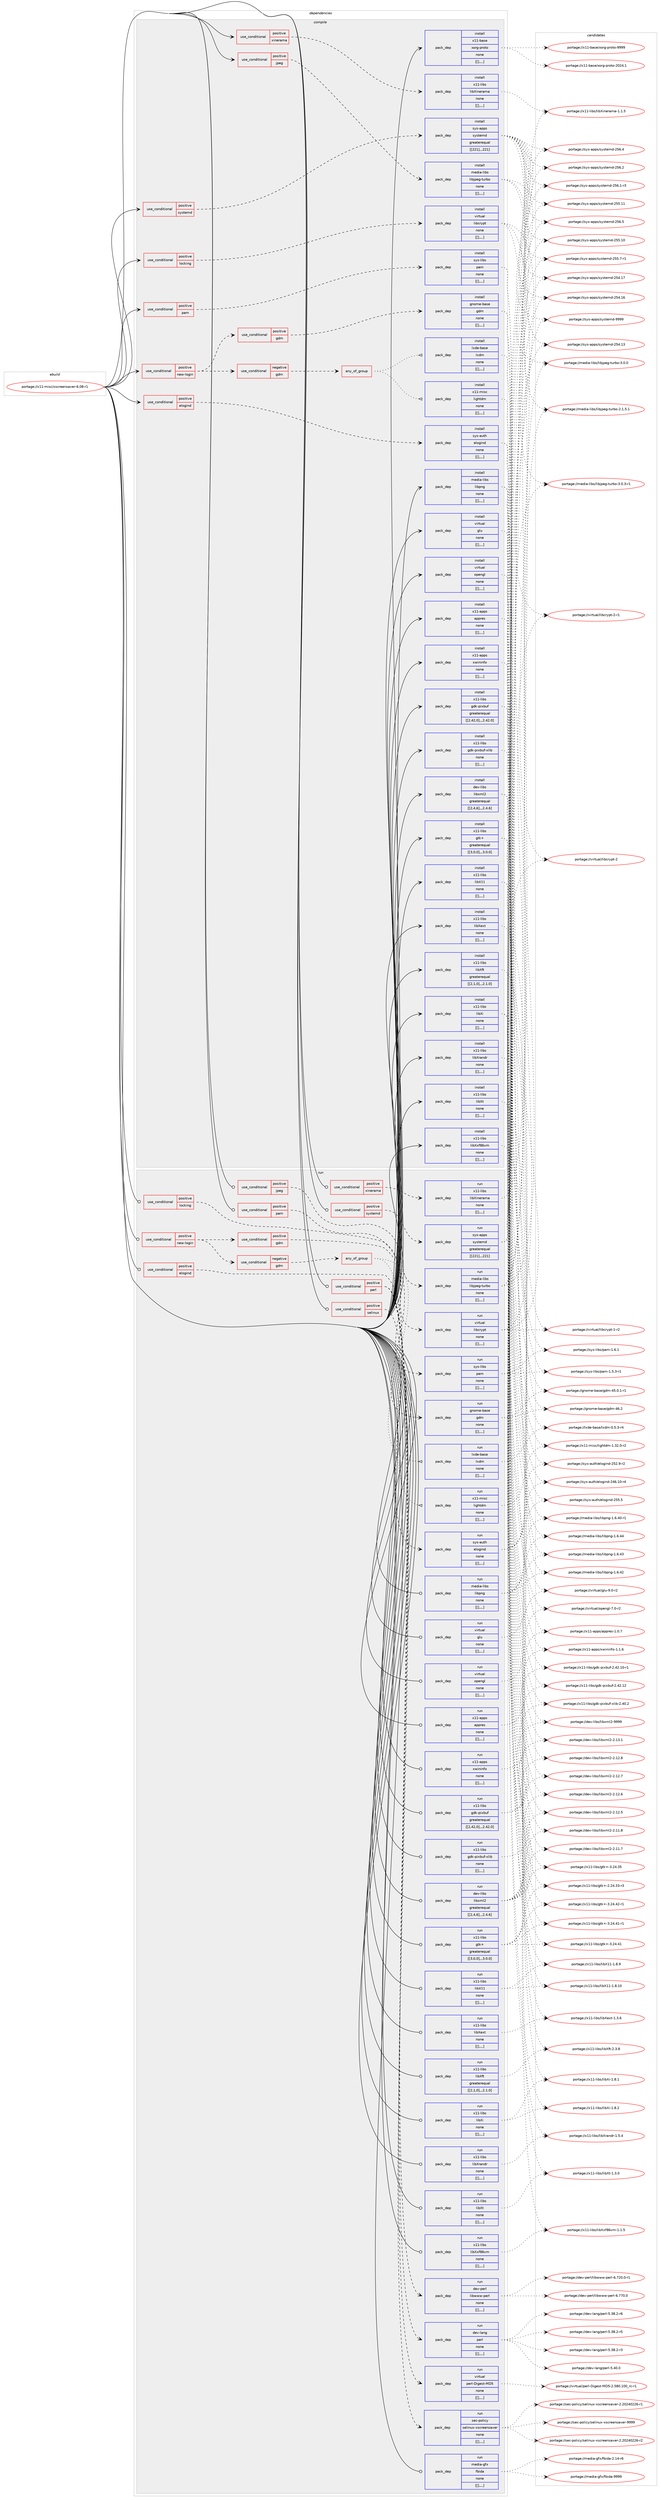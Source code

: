 digraph prolog {

# *************
# Graph options
# *************

newrank=true;
concentrate=true;
compound=true;
graph [rankdir=LR,fontname=Helvetica,fontsize=10,ranksep=1.5];#, ranksep=2.5, nodesep=0.2];
edge  [arrowhead=vee];
node  [fontname=Helvetica,fontsize=10];

# **********
# The ebuild
# **********

subgraph cluster_leftcol {
color=gray;
label=<<i>ebuild</i>>;
id [label="portage://x11-misc/xscreensaver-6.08-r1", color=red, width=4, href="../x11-misc/xscreensaver-6.08-r1.svg"];
}

# ****************
# The dependencies
# ****************

subgraph cluster_midcol {
color=gray;
label=<<i>dependencies</i>>;
subgraph cluster_compile {
fillcolor="#eeeeee";
style=filled;
label=<<i>compile</i>>;
subgraph cond12238 {
dependency35077 [label=<<TABLE BORDER="0" CELLBORDER="1" CELLSPACING="0" CELLPADDING="4"><TR><TD ROWSPAN="3" CELLPADDING="10">use_conditional</TD></TR><TR><TD>positive</TD></TR><TR><TD>elogind</TD></TR></TABLE>>, shape=none, color=red];
subgraph pack22607 {
dependency35078 [label=<<TABLE BORDER="0" CELLBORDER="1" CELLSPACING="0" CELLPADDING="4" WIDTH="220"><TR><TD ROWSPAN="6" CELLPADDING="30">pack_dep</TD></TR><TR><TD WIDTH="110">install</TD></TR><TR><TD>sys-auth</TD></TR><TR><TD>elogind</TD></TR><TR><TD>none</TD></TR><TR><TD>[[],,,,]</TD></TR></TABLE>>, shape=none, color=blue];
}
dependency35077:e -> dependency35078:w [weight=20,style="dashed",arrowhead="vee"];
}
id:e -> dependency35077:w [weight=20,style="solid",arrowhead="vee"];
subgraph cond12239 {
dependency35079 [label=<<TABLE BORDER="0" CELLBORDER="1" CELLSPACING="0" CELLPADDING="4"><TR><TD ROWSPAN="3" CELLPADDING="10">use_conditional</TD></TR><TR><TD>positive</TD></TR><TR><TD>jpeg</TD></TR></TABLE>>, shape=none, color=red];
subgraph pack22608 {
dependency35080 [label=<<TABLE BORDER="0" CELLBORDER="1" CELLSPACING="0" CELLPADDING="4" WIDTH="220"><TR><TD ROWSPAN="6" CELLPADDING="30">pack_dep</TD></TR><TR><TD WIDTH="110">install</TD></TR><TR><TD>media-libs</TD></TR><TR><TD>libjpeg-turbo</TD></TR><TR><TD>none</TD></TR><TR><TD>[[],,,,]</TD></TR></TABLE>>, shape=none, color=blue];
}
dependency35079:e -> dependency35080:w [weight=20,style="dashed",arrowhead="vee"];
}
id:e -> dependency35079:w [weight=20,style="solid",arrowhead="vee"];
subgraph cond12240 {
dependency35081 [label=<<TABLE BORDER="0" CELLBORDER="1" CELLSPACING="0" CELLPADDING="4"><TR><TD ROWSPAN="3" CELLPADDING="10">use_conditional</TD></TR><TR><TD>positive</TD></TR><TR><TD>locking</TD></TR></TABLE>>, shape=none, color=red];
subgraph pack22609 {
dependency35082 [label=<<TABLE BORDER="0" CELLBORDER="1" CELLSPACING="0" CELLPADDING="4" WIDTH="220"><TR><TD ROWSPAN="6" CELLPADDING="30">pack_dep</TD></TR><TR><TD WIDTH="110">install</TD></TR><TR><TD>virtual</TD></TR><TR><TD>libcrypt</TD></TR><TR><TD>none</TD></TR><TR><TD>[[],,,,]</TD></TR></TABLE>>, shape=none, color=blue];
}
dependency35081:e -> dependency35082:w [weight=20,style="dashed",arrowhead="vee"];
}
id:e -> dependency35081:w [weight=20,style="solid",arrowhead="vee"];
subgraph cond12241 {
dependency35083 [label=<<TABLE BORDER="0" CELLBORDER="1" CELLSPACING="0" CELLPADDING="4"><TR><TD ROWSPAN="3" CELLPADDING="10">use_conditional</TD></TR><TR><TD>positive</TD></TR><TR><TD>new-login</TD></TR></TABLE>>, shape=none, color=red];
subgraph cond12242 {
dependency35084 [label=<<TABLE BORDER="0" CELLBORDER="1" CELLSPACING="0" CELLPADDING="4"><TR><TD ROWSPAN="3" CELLPADDING="10">use_conditional</TD></TR><TR><TD>positive</TD></TR><TR><TD>gdm</TD></TR></TABLE>>, shape=none, color=red];
subgraph pack22610 {
dependency35085 [label=<<TABLE BORDER="0" CELLBORDER="1" CELLSPACING="0" CELLPADDING="4" WIDTH="220"><TR><TD ROWSPAN="6" CELLPADDING="30">pack_dep</TD></TR><TR><TD WIDTH="110">install</TD></TR><TR><TD>gnome-base</TD></TR><TR><TD>gdm</TD></TR><TR><TD>none</TD></TR><TR><TD>[[],,,,]</TD></TR></TABLE>>, shape=none, color=blue];
}
dependency35084:e -> dependency35085:w [weight=20,style="dashed",arrowhead="vee"];
}
dependency35083:e -> dependency35084:w [weight=20,style="dashed",arrowhead="vee"];
subgraph cond12243 {
dependency35086 [label=<<TABLE BORDER="0" CELLBORDER="1" CELLSPACING="0" CELLPADDING="4"><TR><TD ROWSPAN="3" CELLPADDING="10">use_conditional</TD></TR><TR><TD>negative</TD></TR><TR><TD>gdm</TD></TR></TABLE>>, shape=none, color=red];
subgraph any222 {
dependency35087 [label=<<TABLE BORDER="0" CELLBORDER="1" CELLSPACING="0" CELLPADDING="4"><TR><TD CELLPADDING="10">any_of_group</TD></TR></TABLE>>, shape=none, color=red];subgraph pack22611 {
dependency35088 [label=<<TABLE BORDER="0" CELLBORDER="1" CELLSPACING="0" CELLPADDING="4" WIDTH="220"><TR><TD ROWSPAN="6" CELLPADDING="30">pack_dep</TD></TR><TR><TD WIDTH="110">install</TD></TR><TR><TD>x11-misc</TD></TR><TR><TD>lightdm</TD></TR><TR><TD>none</TD></TR><TR><TD>[[],,,,]</TD></TR></TABLE>>, shape=none, color=blue];
}
dependency35087:e -> dependency35088:w [weight=20,style="dotted",arrowhead="oinv"];
subgraph pack22612 {
dependency35089 [label=<<TABLE BORDER="0" CELLBORDER="1" CELLSPACING="0" CELLPADDING="4" WIDTH="220"><TR><TD ROWSPAN="6" CELLPADDING="30">pack_dep</TD></TR><TR><TD WIDTH="110">install</TD></TR><TR><TD>lxde-base</TD></TR><TR><TD>lxdm</TD></TR><TR><TD>none</TD></TR><TR><TD>[[],,,,]</TD></TR></TABLE>>, shape=none, color=blue];
}
dependency35087:e -> dependency35089:w [weight=20,style="dotted",arrowhead="oinv"];
}
dependency35086:e -> dependency35087:w [weight=20,style="dashed",arrowhead="vee"];
}
dependency35083:e -> dependency35086:w [weight=20,style="dashed",arrowhead="vee"];
}
id:e -> dependency35083:w [weight=20,style="solid",arrowhead="vee"];
subgraph cond12244 {
dependency35090 [label=<<TABLE BORDER="0" CELLBORDER="1" CELLSPACING="0" CELLPADDING="4"><TR><TD ROWSPAN="3" CELLPADDING="10">use_conditional</TD></TR><TR><TD>positive</TD></TR><TR><TD>pam</TD></TR></TABLE>>, shape=none, color=red];
subgraph pack22613 {
dependency35091 [label=<<TABLE BORDER="0" CELLBORDER="1" CELLSPACING="0" CELLPADDING="4" WIDTH="220"><TR><TD ROWSPAN="6" CELLPADDING="30">pack_dep</TD></TR><TR><TD WIDTH="110">install</TD></TR><TR><TD>sys-libs</TD></TR><TR><TD>pam</TD></TR><TR><TD>none</TD></TR><TR><TD>[[],,,,]</TD></TR></TABLE>>, shape=none, color=blue];
}
dependency35090:e -> dependency35091:w [weight=20,style="dashed",arrowhead="vee"];
}
id:e -> dependency35090:w [weight=20,style="solid",arrowhead="vee"];
subgraph cond12245 {
dependency35092 [label=<<TABLE BORDER="0" CELLBORDER="1" CELLSPACING="0" CELLPADDING="4"><TR><TD ROWSPAN="3" CELLPADDING="10">use_conditional</TD></TR><TR><TD>positive</TD></TR><TR><TD>systemd</TD></TR></TABLE>>, shape=none, color=red];
subgraph pack22614 {
dependency35093 [label=<<TABLE BORDER="0" CELLBORDER="1" CELLSPACING="0" CELLPADDING="4" WIDTH="220"><TR><TD ROWSPAN="6" CELLPADDING="30">pack_dep</TD></TR><TR><TD WIDTH="110">install</TD></TR><TR><TD>sys-apps</TD></TR><TR><TD>systemd</TD></TR><TR><TD>greaterequal</TD></TR><TR><TD>[[221],,,221]</TD></TR></TABLE>>, shape=none, color=blue];
}
dependency35092:e -> dependency35093:w [weight=20,style="dashed",arrowhead="vee"];
}
id:e -> dependency35092:w [weight=20,style="solid",arrowhead="vee"];
subgraph cond12246 {
dependency35094 [label=<<TABLE BORDER="0" CELLBORDER="1" CELLSPACING="0" CELLPADDING="4"><TR><TD ROWSPAN="3" CELLPADDING="10">use_conditional</TD></TR><TR><TD>positive</TD></TR><TR><TD>xinerama</TD></TR></TABLE>>, shape=none, color=red];
subgraph pack22615 {
dependency35095 [label=<<TABLE BORDER="0" CELLBORDER="1" CELLSPACING="0" CELLPADDING="4" WIDTH="220"><TR><TD ROWSPAN="6" CELLPADDING="30">pack_dep</TD></TR><TR><TD WIDTH="110">install</TD></TR><TR><TD>x11-libs</TD></TR><TR><TD>libXinerama</TD></TR><TR><TD>none</TD></TR><TR><TD>[[],,,,]</TD></TR></TABLE>>, shape=none, color=blue];
}
dependency35094:e -> dependency35095:w [weight=20,style="dashed",arrowhead="vee"];
}
id:e -> dependency35094:w [weight=20,style="solid",arrowhead="vee"];
subgraph pack22616 {
dependency35096 [label=<<TABLE BORDER="0" CELLBORDER="1" CELLSPACING="0" CELLPADDING="4" WIDTH="220"><TR><TD ROWSPAN="6" CELLPADDING="30">pack_dep</TD></TR><TR><TD WIDTH="110">install</TD></TR><TR><TD>dev-libs</TD></TR><TR><TD>libxml2</TD></TR><TR><TD>greaterequal</TD></TR><TR><TD>[[2,4,6],,,2.4.6]</TD></TR></TABLE>>, shape=none, color=blue];
}
id:e -> dependency35096:w [weight=20,style="solid",arrowhead="vee"];
subgraph pack22617 {
dependency35097 [label=<<TABLE BORDER="0" CELLBORDER="1" CELLSPACING="0" CELLPADDING="4" WIDTH="220"><TR><TD ROWSPAN="6" CELLPADDING="30">pack_dep</TD></TR><TR><TD WIDTH="110">install</TD></TR><TR><TD>media-libs</TD></TR><TR><TD>libpng</TD></TR><TR><TD>none</TD></TR><TR><TD>[[],,,,]</TD></TR></TABLE>>, shape=none, color=blue];
}
id:e -> dependency35097:w [weight=20,style="solid",arrowhead="vee"];
subgraph pack22618 {
dependency35098 [label=<<TABLE BORDER="0" CELLBORDER="1" CELLSPACING="0" CELLPADDING="4" WIDTH="220"><TR><TD ROWSPAN="6" CELLPADDING="30">pack_dep</TD></TR><TR><TD WIDTH="110">install</TD></TR><TR><TD>virtual</TD></TR><TR><TD>glu</TD></TR><TR><TD>none</TD></TR><TR><TD>[[],,,,]</TD></TR></TABLE>>, shape=none, color=blue];
}
id:e -> dependency35098:w [weight=20,style="solid",arrowhead="vee"];
subgraph pack22619 {
dependency35099 [label=<<TABLE BORDER="0" CELLBORDER="1" CELLSPACING="0" CELLPADDING="4" WIDTH="220"><TR><TD ROWSPAN="6" CELLPADDING="30">pack_dep</TD></TR><TR><TD WIDTH="110">install</TD></TR><TR><TD>virtual</TD></TR><TR><TD>opengl</TD></TR><TR><TD>none</TD></TR><TR><TD>[[],,,,]</TD></TR></TABLE>>, shape=none, color=blue];
}
id:e -> dependency35099:w [weight=20,style="solid",arrowhead="vee"];
subgraph pack22620 {
dependency35100 [label=<<TABLE BORDER="0" CELLBORDER="1" CELLSPACING="0" CELLPADDING="4" WIDTH="220"><TR><TD ROWSPAN="6" CELLPADDING="30">pack_dep</TD></TR><TR><TD WIDTH="110">install</TD></TR><TR><TD>x11-apps</TD></TR><TR><TD>appres</TD></TR><TR><TD>none</TD></TR><TR><TD>[[],,,,]</TD></TR></TABLE>>, shape=none, color=blue];
}
id:e -> dependency35100:w [weight=20,style="solid",arrowhead="vee"];
subgraph pack22621 {
dependency35101 [label=<<TABLE BORDER="0" CELLBORDER="1" CELLSPACING="0" CELLPADDING="4" WIDTH="220"><TR><TD ROWSPAN="6" CELLPADDING="30">pack_dep</TD></TR><TR><TD WIDTH="110">install</TD></TR><TR><TD>x11-apps</TD></TR><TR><TD>xwininfo</TD></TR><TR><TD>none</TD></TR><TR><TD>[[],,,,]</TD></TR></TABLE>>, shape=none, color=blue];
}
id:e -> dependency35101:w [weight=20,style="solid",arrowhead="vee"];
subgraph pack22622 {
dependency35102 [label=<<TABLE BORDER="0" CELLBORDER="1" CELLSPACING="0" CELLPADDING="4" WIDTH="220"><TR><TD ROWSPAN="6" CELLPADDING="30">pack_dep</TD></TR><TR><TD WIDTH="110">install</TD></TR><TR><TD>x11-base</TD></TR><TR><TD>xorg-proto</TD></TR><TR><TD>none</TD></TR><TR><TD>[[],,,,]</TD></TR></TABLE>>, shape=none, color=blue];
}
id:e -> dependency35102:w [weight=20,style="solid",arrowhead="vee"];
subgraph pack22623 {
dependency35103 [label=<<TABLE BORDER="0" CELLBORDER="1" CELLSPACING="0" CELLPADDING="4" WIDTH="220"><TR><TD ROWSPAN="6" CELLPADDING="30">pack_dep</TD></TR><TR><TD WIDTH="110">install</TD></TR><TR><TD>x11-libs</TD></TR><TR><TD>gdk-pixbuf</TD></TR><TR><TD>greaterequal</TD></TR><TR><TD>[[2,42,0],,,2.42.0]</TD></TR></TABLE>>, shape=none, color=blue];
}
id:e -> dependency35103:w [weight=20,style="solid",arrowhead="vee"];
subgraph pack22624 {
dependency35104 [label=<<TABLE BORDER="0" CELLBORDER="1" CELLSPACING="0" CELLPADDING="4" WIDTH="220"><TR><TD ROWSPAN="6" CELLPADDING="30">pack_dep</TD></TR><TR><TD WIDTH="110">install</TD></TR><TR><TD>x11-libs</TD></TR><TR><TD>gdk-pixbuf-xlib</TD></TR><TR><TD>none</TD></TR><TR><TD>[[],,,,]</TD></TR></TABLE>>, shape=none, color=blue];
}
id:e -> dependency35104:w [weight=20,style="solid",arrowhead="vee"];
subgraph pack22625 {
dependency35105 [label=<<TABLE BORDER="0" CELLBORDER="1" CELLSPACING="0" CELLPADDING="4" WIDTH="220"><TR><TD ROWSPAN="6" CELLPADDING="30">pack_dep</TD></TR><TR><TD WIDTH="110">install</TD></TR><TR><TD>x11-libs</TD></TR><TR><TD>gtk+</TD></TR><TR><TD>greaterequal</TD></TR><TR><TD>[[3,0,0],,,3.0.0]</TD></TR></TABLE>>, shape=none, color=blue];
}
id:e -> dependency35105:w [weight=20,style="solid",arrowhead="vee"];
subgraph pack22626 {
dependency35106 [label=<<TABLE BORDER="0" CELLBORDER="1" CELLSPACING="0" CELLPADDING="4" WIDTH="220"><TR><TD ROWSPAN="6" CELLPADDING="30">pack_dep</TD></TR><TR><TD WIDTH="110">install</TD></TR><TR><TD>x11-libs</TD></TR><TR><TD>libX11</TD></TR><TR><TD>none</TD></TR><TR><TD>[[],,,,]</TD></TR></TABLE>>, shape=none, color=blue];
}
id:e -> dependency35106:w [weight=20,style="solid",arrowhead="vee"];
subgraph pack22627 {
dependency35107 [label=<<TABLE BORDER="0" CELLBORDER="1" CELLSPACING="0" CELLPADDING="4" WIDTH="220"><TR><TD ROWSPAN="6" CELLPADDING="30">pack_dep</TD></TR><TR><TD WIDTH="110">install</TD></TR><TR><TD>x11-libs</TD></TR><TR><TD>libXext</TD></TR><TR><TD>none</TD></TR><TR><TD>[[],,,,]</TD></TR></TABLE>>, shape=none, color=blue];
}
id:e -> dependency35107:w [weight=20,style="solid",arrowhead="vee"];
subgraph pack22628 {
dependency35108 [label=<<TABLE BORDER="0" CELLBORDER="1" CELLSPACING="0" CELLPADDING="4" WIDTH="220"><TR><TD ROWSPAN="6" CELLPADDING="30">pack_dep</TD></TR><TR><TD WIDTH="110">install</TD></TR><TR><TD>x11-libs</TD></TR><TR><TD>libXft</TD></TR><TR><TD>greaterequal</TD></TR><TR><TD>[[2,1,0],,,2.1.0]</TD></TR></TABLE>>, shape=none, color=blue];
}
id:e -> dependency35108:w [weight=20,style="solid",arrowhead="vee"];
subgraph pack22629 {
dependency35109 [label=<<TABLE BORDER="0" CELLBORDER="1" CELLSPACING="0" CELLPADDING="4" WIDTH="220"><TR><TD ROWSPAN="6" CELLPADDING="30">pack_dep</TD></TR><TR><TD WIDTH="110">install</TD></TR><TR><TD>x11-libs</TD></TR><TR><TD>libXi</TD></TR><TR><TD>none</TD></TR><TR><TD>[[],,,,]</TD></TR></TABLE>>, shape=none, color=blue];
}
id:e -> dependency35109:w [weight=20,style="solid",arrowhead="vee"];
subgraph pack22630 {
dependency35110 [label=<<TABLE BORDER="0" CELLBORDER="1" CELLSPACING="0" CELLPADDING="4" WIDTH="220"><TR><TD ROWSPAN="6" CELLPADDING="30">pack_dep</TD></TR><TR><TD WIDTH="110">install</TD></TR><TR><TD>x11-libs</TD></TR><TR><TD>libXrandr</TD></TR><TR><TD>none</TD></TR><TR><TD>[[],,,,]</TD></TR></TABLE>>, shape=none, color=blue];
}
id:e -> dependency35110:w [weight=20,style="solid",arrowhead="vee"];
subgraph pack22631 {
dependency35111 [label=<<TABLE BORDER="0" CELLBORDER="1" CELLSPACING="0" CELLPADDING="4" WIDTH="220"><TR><TD ROWSPAN="6" CELLPADDING="30">pack_dep</TD></TR><TR><TD WIDTH="110">install</TD></TR><TR><TD>x11-libs</TD></TR><TR><TD>libXt</TD></TR><TR><TD>none</TD></TR><TR><TD>[[],,,,]</TD></TR></TABLE>>, shape=none, color=blue];
}
id:e -> dependency35111:w [weight=20,style="solid",arrowhead="vee"];
subgraph pack22632 {
dependency35112 [label=<<TABLE BORDER="0" CELLBORDER="1" CELLSPACING="0" CELLPADDING="4" WIDTH="220"><TR><TD ROWSPAN="6" CELLPADDING="30">pack_dep</TD></TR><TR><TD WIDTH="110">install</TD></TR><TR><TD>x11-libs</TD></TR><TR><TD>libXxf86vm</TD></TR><TR><TD>none</TD></TR><TR><TD>[[],,,,]</TD></TR></TABLE>>, shape=none, color=blue];
}
id:e -> dependency35112:w [weight=20,style="solid",arrowhead="vee"];
}
subgraph cluster_compileandrun {
fillcolor="#eeeeee";
style=filled;
label=<<i>compile and run</i>>;
}
subgraph cluster_run {
fillcolor="#eeeeee";
style=filled;
label=<<i>run</i>>;
subgraph cond12247 {
dependency35113 [label=<<TABLE BORDER="0" CELLBORDER="1" CELLSPACING="0" CELLPADDING="4"><TR><TD ROWSPAN="3" CELLPADDING="10">use_conditional</TD></TR><TR><TD>positive</TD></TR><TR><TD>elogind</TD></TR></TABLE>>, shape=none, color=red];
subgraph pack22633 {
dependency35114 [label=<<TABLE BORDER="0" CELLBORDER="1" CELLSPACING="0" CELLPADDING="4" WIDTH="220"><TR><TD ROWSPAN="6" CELLPADDING="30">pack_dep</TD></TR><TR><TD WIDTH="110">run</TD></TR><TR><TD>sys-auth</TD></TR><TR><TD>elogind</TD></TR><TR><TD>none</TD></TR><TR><TD>[[],,,,]</TD></TR></TABLE>>, shape=none, color=blue];
}
dependency35113:e -> dependency35114:w [weight=20,style="dashed",arrowhead="vee"];
}
id:e -> dependency35113:w [weight=20,style="solid",arrowhead="odot"];
subgraph cond12248 {
dependency35115 [label=<<TABLE BORDER="0" CELLBORDER="1" CELLSPACING="0" CELLPADDING="4"><TR><TD ROWSPAN="3" CELLPADDING="10">use_conditional</TD></TR><TR><TD>positive</TD></TR><TR><TD>jpeg</TD></TR></TABLE>>, shape=none, color=red];
subgraph pack22634 {
dependency35116 [label=<<TABLE BORDER="0" CELLBORDER="1" CELLSPACING="0" CELLPADDING="4" WIDTH="220"><TR><TD ROWSPAN="6" CELLPADDING="30">pack_dep</TD></TR><TR><TD WIDTH="110">run</TD></TR><TR><TD>media-libs</TD></TR><TR><TD>libjpeg-turbo</TD></TR><TR><TD>none</TD></TR><TR><TD>[[],,,,]</TD></TR></TABLE>>, shape=none, color=blue];
}
dependency35115:e -> dependency35116:w [weight=20,style="dashed",arrowhead="vee"];
}
id:e -> dependency35115:w [weight=20,style="solid",arrowhead="odot"];
subgraph cond12249 {
dependency35117 [label=<<TABLE BORDER="0" CELLBORDER="1" CELLSPACING="0" CELLPADDING="4"><TR><TD ROWSPAN="3" CELLPADDING="10">use_conditional</TD></TR><TR><TD>positive</TD></TR><TR><TD>locking</TD></TR></TABLE>>, shape=none, color=red];
subgraph pack22635 {
dependency35118 [label=<<TABLE BORDER="0" CELLBORDER="1" CELLSPACING="0" CELLPADDING="4" WIDTH="220"><TR><TD ROWSPAN="6" CELLPADDING="30">pack_dep</TD></TR><TR><TD WIDTH="110">run</TD></TR><TR><TD>virtual</TD></TR><TR><TD>libcrypt</TD></TR><TR><TD>none</TD></TR><TR><TD>[[],,,,]</TD></TR></TABLE>>, shape=none, color=blue];
}
dependency35117:e -> dependency35118:w [weight=20,style="dashed",arrowhead="vee"];
}
id:e -> dependency35117:w [weight=20,style="solid",arrowhead="odot"];
subgraph cond12250 {
dependency35119 [label=<<TABLE BORDER="0" CELLBORDER="1" CELLSPACING="0" CELLPADDING="4"><TR><TD ROWSPAN="3" CELLPADDING="10">use_conditional</TD></TR><TR><TD>positive</TD></TR><TR><TD>new-login</TD></TR></TABLE>>, shape=none, color=red];
subgraph cond12251 {
dependency35120 [label=<<TABLE BORDER="0" CELLBORDER="1" CELLSPACING="0" CELLPADDING="4"><TR><TD ROWSPAN="3" CELLPADDING="10">use_conditional</TD></TR><TR><TD>positive</TD></TR><TR><TD>gdm</TD></TR></TABLE>>, shape=none, color=red];
subgraph pack22636 {
dependency35121 [label=<<TABLE BORDER="0" CELLBORDER="1" CELLSPACING="0" CELLPADDING="4" WIDTH="220"><TR><TD ROWSPAN="6" CELLPADDING="30">pack_dep</TD></TR><TR><TD WIDTH="110">run</TD></TR><TR><TD>gnome-base</TD></TR><TR><TD>gdm</TD></TR><TR><TD>none</TD></TR><TR><TD>[[],,,,]</TD></TR></TABLE>>, shape=none, color=blue];
}
dependency35120:e -> dependency35121:w [weight=20,style="dashed",arrowhead="vee"];
}
dependency35119:e -> dependency35120:w [weight=20,style="dashed",arrowhead="vee"];
subgraph cond12252 {
dependency35122 [label=<<TABLE BORDER="0" CELLBORDER="1" CELLSPACING="0" CELLPADDING="4"><TR><TD ROWSPAN="3" CELLPADDING="10">use_conditional</TD></TR><TR><TD>negative</TD></TR><TR><TD>gdm</TD></TR></TABLE>>, shape=none, color=red];
subgraph any223 {
dependency35123 [label=<<TABLE BORDER="0" CELLBORDER="1" CELLSPACING="0" CELLPADDING="4"><TR><TD CELLPADDING="10">any_of_group</TD></TR></TABLE>>, shape=none, color=red];subgraph pack22637 {
dependency35124 [label=<<TABLE BORDER="0" CELLBORDER="1" CELLSPACING="0" CELLPADDING="4" WIDTH="220"><TR><TD ROWSPAN="6" CELLPADDING="30">pack_dep</TD></TR><TR><TD WIDTH="110">run</TD></TR><TR><TD>x11-misc</TD></TR><TR><TD>lightdm</TD></TR><TR><TD>none</TD></TR><TR><TD>[[],,,,]</TD></TR></TABLE>>, shape=none, color=blue];
}
dependency35123:e -> dependency35124:w [weight=20,style="dotted",arrowhead="oinv"];
subgraph pack22638 {
dependency35125 [label=<<TABLE BORDER="0" CELLBORDER="1" CELLSPACING="0" CELLPADDING="4" WIDTH="220"><TR><TD ROWSPAN="6" CELLPADDING="30">pack_dep</TD></TR><TR><TD WIDTH="110">run</TD></TR><TR><TD>lxde-base</TD></TR><TR><TD>lxdm</TD></TR><TR><TD>none</TD></TR><TR><TD>[[],,,,]</TD></TR></TABLE>>, shape=none, color=blue];
}
dependency35123:e -> dependency35125:w [weight=20,style="dotted",arrowhead="oinv"];
}
dependency35122:e -> dependency35123:w [weight=20,style="dashed",arrowhead="vee"];
}
dependency35119:e -> dependency35122:w [weight=20,style="dashed",arrowhead="vee"];
}
id:e -> dependency35119:w [weight=20,style="solid",arrowhead="odot"];
subgraph cond12253 {
dependency35126 [label=<<TABLE BORDER="0" CELLBORDER="1" CELLSPACING="0" CELLPADDING="4"><TR><TD ROWSPAN="3" CELLPADDING="10">use_conditional</TD></TR><TR><TD>positive</TD></TR><TR><TD>pam</TD></TR></TABLE>>, shape=none, color=red];
subgraph pack22639 {
dependency35127 [label=<<TABLE BORDER="0" CELLBORDER="1" CELLSPACING="0" CELLPADDING="4" WIDTH="220"><TR><TD ROWSPAN="6" CELLPADDING="30">pack_dep</TD></TR><TR><TD WIDTH="110">run</TD></TR><TR><TD>sys-libs</TD></TR><TR><TD>pam</TD></TR><TR><TD>none</TD></TR><TR><TD>[[],,,,]</TD></TR></TABLE>>, shape=none, color=blue];
}
dependency35126:e -> dependency35127:w [weight=20,style="dashed",arrowhead="vee"];
}
id:e -> dependency35126:w [weight=20,style="solid",arrowhead="odot"];
subgraph cond12254 {
dependency35128 [label=<<TABLE BORDER="0" CELLBORDER="1" CELLSPACING="0" CELLPADDING="4"><TR><TD ROWSPAN="3" CELLPADDING="10">use_conditional</TD></TR><TR><TD>positive</TD></TR><TR><TD>perl</TD></TR></TABLE>>, shape=none, color=red];
subgraph pack22640 {
dependency35129 [label=<<TABLE BORDER="0" CELLBORDER="1" CELLSPACING="0" CELLPADDING="4" WIDTH="220"><TR><TD ROWSPAN="6" CELLPADDING="30">pack_dep</TD></TR><TR><TD WIDTH="110">run</TD></TR><TR><TD>dev-lang</TD></TR><TR><TD>perl</TD></TR><TR><TD>none</TD></TR><TR><TD>[[],,,,]</TD></TR></TABLE>>, shape=none, color=blue];
}
dependency35128:e -> dependency35129:w [weight=20,style="dashed",arrowhead="vee"];
subgraph pack22641 {
dependency35130 [label=<<TABLE BORDER="0" CELLBORDER="1" CELLSPACING="0" CELLPADDING="4" WIDTH="220"><TR><TD ROWSPAN="6" CELLPADDING="30">pack_dep</TD></TR><TR><TD WIDTH="110">run</TD></TR><TR><TD>dev-perl</TD></TR><TR><TD>libwww-perl</TD></TR><TR><TD>none</TD></TR><TR><TD>[[],,,,]</TD></TR></TABLE>>, shape=none, color=blue];
}
dependency35128:e -> dependency35130:w [weight=20,style="dashed",arrowhead="vee"];
subgraph pack22642 {
dependency35131 [label=<<TABLE BORDER="0" CELLBORDER="1" CELLSPACING="0" CELLPADDING="4" WIDTH="220"><TR><TD ROWSPAN="6" CELLPADDING="30">pack_dep</TD></TR><TR><TD WIDTH="110">run</TD></TR><TR><TD>virtual</TD></TR><TR><TD>perl-Digest-MD5</TD></TR><TR><TD>none</TD></TR><TR><TD>[[],,,,]</TD></TR></TABLE>>, shape=none, color=blue];
}
dependency35128:e -> dependency35131:w [weight=20,style="dashed",arrowhead="vee"];
}
id:e -> dependency35128:w [weight=20,style="solid",arrowhead="odot"];
subgraph cond12255 {
dependency35132 [label=<<TABLE BORDER="0" CELLBORDER="1" CELLSPACING="0" CELLPADDING="4"><TR><TD ROWSPAN="3" CELLPADDING="10">use_conditional</TD></TR><TR><TD>positive</TD></TR><TR><TD>selinux</TD></TR></TABLE>>, shape=none, color=red];
subgraph pack22643 {
dependency35133 [label=<<TABLE BORDER="0" CELLBORDER="1" CELLSPACING="0" CELLPADDING="4" WIDTH="220"><TR><TD ROWSPAN="6" CELLPADDING="30">pack_dep</TD></TR><TR><TD WIDTH="110">run</TD></TR><TR><TD>sec-policy</TD></TR><TR><TD>selinux-xscreensaver</TD></TR><TR><TD>none</TD></TR><TR><TD>[[],,,,]</TD></TR></TABLE>>, shape=none, color=blue];
}
dependency35132:e -> dependency35133:w [weight=20,style="dashed",arrowhead="vee"];
}
id:e -> dependency35132:w [weight=20,style="solid",arrowhead="odot"];
subgraph cond12256 {
dependency35134 [label=<<TABLE BORDER="0" CELLBORDER="1" CELLSPACING="0" CELLPADDING="4"><TR><TD ROWSPAN="3" CELLPADDING="10">use_conditional</TD></TR><TR><TD>positive</TD></TR><TR><TD>systemd</TD></TR></TABLE>>, shape=none, color=red];
subgraph pack22644 {
dependency35135 [label=<<TABLE BORDER="0" CELLBORDER="1" CELLSPACING="0" CELLPADDING="4" WIDTH="220"><TR><TD ROWSPAN="6" CELLPADDING="30">pack_dep</TD></TR><TR><TD WIDTH="110">run</TD></TR><TR><TD>sys-apps</TD></TR><TR><TD>systemd</TD></TR><TR><TD>greaterequal</TD></TR><TR><TD>[[221],,,221]</TD></TR></TABLE>>, shape=none, color=blue];
}
dependency35134:e -> dependency35135:w [weight=20,style="dashed",arrowhead="vee"];
}
id:e -> dependency35134:w [weight=20,style="solid",arrowhead="odot"];
subgraph cond12257 {
dependency35136 [label=<<TABLE BORDER="0" CELLBORDER="1" CELLSPACING="0" CELLPADDING="4"><TR><TD ROWSPAN="3" CELLPADDING="10">use_conditional</TD></TR><TR><TD>positive</TD></TR><TR><TD>xinerama</TD></TR></TABLE>>, shape=none, color=red];
subgraph pack22645 {
dependency35137 [label=<<TABLE BORDER="0" CELLBORDER="1" CELLSPACING="0" CELLPADDING="4" WIDTH="220"><TR><TD ROWSPAN="6" CELLPADDING="30">pack_dep</TD></TR><TR><TD WIDTH="110">run</TD></TR><TR><TD>x11-libs</TD></TR><TR><TD>libXinerama</TD></TR><TR><TD>none</TD></TR><TR><TD>[[],,,,]</TD></TR></TABLE>>, shape=none, color=blue];
}
dependency35136:e -> dependency35137:w [weight=20,style="dashed",arrowhead="vee"];
}
id:e -> dependency35136:w [weight=20,style="solid",arrowhead="odot"];
subgraph pack22646 {
dependency35138 [label=<<TABLE BORDER="0" CELLBORDER="1" CELLSPACING="0" CELLPADDING="4" WIDTH="220"><TR><TD ROWSPAN="6" CELLPADDING="30">pack_dep</TD></TR><TR><TD WIDTH="110">run</TD></TR><TR><TD>dev-libs</TD></TR><TR><TD>libxml2</TD></TR><TR><TD>greaterequal</TD></TR><TR><TD>[[2,4,6],,,2.4.6]</TD></TR></TABLE>>, shape=none, color=blue];
}
id:e -> dependency35138:w [weight=20,style="solid",arrowhead="odot"];
subgraph pack22647 {
dependency35139 [label=<<TABLE BORDER="0" CELLBORDER="1" CELLSPACING="0" CELLPADDING="4" WIDTH="220"><TR><TD ROWSPAN="6" CELLPADDING="30">pack_dep</TD></TR><TR><TD WIDTH="110">run</TD></TR><TR><TD>media-gfx</TD></TR><TR><TD>fbida</TD></TR><TR><TD>none</TD></TR><TR><TD>[[],,,,]</TD></TR></TABLE>>, shape=none, color=blue];
}
id:e -> dependency35139:w [weight=20,style="solid",arrowhead="odot"];
subgraph pack22648 {
dependency35140 [label=<<TABLE BORDER="0" CELLBORDER="1" CELLSPACING="0" CELLPADDING="4" WIDTH="220"><TR><TD ROWSPAN="6" CELLPADDING="30">pack_dep</TD></TR><TR><TD WIDTH="110">run</TD></TR><TR><TD>media-libs</TD></TR><TR><TD>libpng</TD></TR><TR><TD>none</TD></TR><TR><TD>[[],,,,]</TD></TR></TABLE>>, shape=none, color=blue];
}
id:e -> dependency35140:w [weight=20,style="solid",arrowhead="odot"];
subgraph pack22649 {
dependency35141 [label=<<TABLE BORDER="0" CELLBORDER="1" CELLSPACING="0" CELLPADDING="4" WIDTH="220"><TR><TD ROWSPAN="6" CELLPADDING="30">pack_dep</TD></TR><TR><TD WIDTH="110">run</TD></TR><TR><TD>virtual</TD></TR><TR><TD>glu</TD></TR><TR><TD>none</TD></TR><TR><TD>[[],,,,]</TD></TR></TABLE>>, shape=none, color=blue];
}
id:e -> dependency35141:w [weight=20,style="solid",arrowhead="odot"];
subgraph pack22650 {
dependency35142 [label=<<TABLE BORDER="0" CELLBORDER="1" CELLSPACING="0" CELLPADDING="4" WIDTH="220"><TR><TD ROWSPAN="6" CELLPADDING="30">pack_dep</TD></TR><TR><TD WIDTH="110">run</TD></TR><TR><TD>virtual</TD></TR><TR><TD>opengl</TD></TR><TR><TD>none</TD></TR><TR><TD>[[],,,,]</TD></TR></TABLE>>, shape=none, color=blue];
}
id:e -> dependency35142:w [weight=20,style="solid",arrowhead="odot"];
subgraph pack22651 {
dependency35143 [label=<<TABLE BORDER="0" CELLBORDER="1" CELLSPACING="0" CELLPADDING="4" WIDTH="220"><TR><TD ROWSPAN="6" CELLPADDING="30">pack_dep</TD></TR><TR><TD WIDTH="110">run</TD></TR><TR><TD>x11-apps</TD></TR><TR><TD>appres</TD></TR><TR><TD>none</TD></TR><TR><TD>[[],,,,]</TD></TR></TABLE>>, shape=none, color=blue];
}
id:e -> dependency35143:w [weight=20,style="solid",arrowhead="odot"];
subgraph pack22652 {
dependency35144 [label=<<TABLE BORDER="0" CELLBORDER="1" CELLSPACING="0" CELLPADDING="4" WIDTH="220"><TR><TD ROWSPAN="6" CELLPADDING="30">pack_dep</TD></TR><TR><TD WIDTH="110">run</TD></TR><TR><TD>x11-apps</TD></TR><TR><TD>xwininfo</TD></TR><TR><TD>none</TD></TR><TR><TD>[[],,,,]</TD></TR></TABLE>>, shape=none, color=blue];
}
id:e -> dependency35144:w [weight=20,style="solid",arrowhead="odot"];
subgraph pack22653 {
dependency35145 [label=<<TABLE BORDER="0" CELLBORDER="1" CELLSPACING="0" CELLPADDING="4" WIDTH="220"><TR><TD ROWSPAN="6" CELLPADDING="30">pack_dep</TD></TR><TR><TD WIDTH="110">run</TD></TR><TR><TD>x11-libs</TD></TR><TR><TD>gdk-pixbuf</TD></TR><TR><TD>greaterequal</TD></TR><TR><TD>[[2,42,0],,,2.42.0]</TD></TR></TABLE>>, shape=none, color=blue];
}
id:e -> dependency35145:w [weight=20,style="solid",arrowhead="odot"];
subgraph pack22654 {
dependency35146 [label=<<TABLE BORDER="0" CELLBORDER="1" CELLSPACING="0" CELLPADDING="4" WIDTH="220"><TR><TD ROWSPAN="6" CELLPADDING="30">pack_dep</TD></TR><TR><TD WIDTH="110">run</TD></TR><TR><TD>x11-libs</TD></TR><TR><TD>gdk-pixbuf-xlib</TD></TR><TR><TD>none</TD></TR><TR><TD>[[],,,,]</TD></TR></TABLE>>, shape=none, color=blue];
}
id:e -> dependency35146:w [weight=20,style="solid",arrowhead="odot"];
subgraph pack22655 {
dependency35147 [label=<<TABLE BORDER="0" CELLBORDER="1" CELLSPACING="0" CELLPADDING="4" WIDTH="220"><TR><TD ROWSPAN="6" CELLPADDING="30">pack_dep</TD></TR><TR><TD WIDTH="110">run</TD></TR><TR><TD>x11-libs</TD></TR><TR><TD>gtk+</TD></TR><TR><TD>greaterequal</TD></TR><TR><TD>[[3,0,0],,,3.0.0]</TD></TR></TABLE>>, shape=none, color=blue];
}
id:e -> dependency35147:w [weight=20,style="solid",arrowhead="odot"];
subgraph pack22656 {
dependency35148 [label=<<TABLE BORDER="0" CELLBORDER="1" CELLSPACING="0" CELLPADDING="4" WIDTH="220"><TR><TD ROWSPAN="6" CELLPADDING="30">pack_dep</TD></TR><TR><TD WIDTH="110">run</TD></TR><TR><TD>x11-libs</TD></TR><TR><TD>libX11</TD></TR><TR><TD>none</TD></TR><TR><TD>[[],,,,]</TD></TR></TABLE>>, shape=none, color=blue];
}
id:e -> dependency35148:w [weight=20,style="solid",arrowhead="odot"];
subgraph pack22657 {
dependency35149 [label=<<TABLE BORDER="0" CELLBORDER="1" CELLSPACING="0" CELLPADDING="4" WIDTH="220"><TR><TD ROWSPAN="6" CELLPADDING="30">pack_dep</TD></TR><TR><TD WIDTH="110">run</TD></TR><TR><TD>x11-libs</TD></TR><TR><TD>libXext</TD></TR><TR><TD>none</TD></TR><TR><TD>[[],,,,]</TD></TR></TABLE>>, shape=none, color=blue];
}
id:e -> dependency35149:w [weight=20,style="solid",arrowhead="odot"];
subgraph pack22658 {
dependency35150 [label=<<TABLE BORDER="0" CELLBORDER="1" CELLSPACING="0" CELLPADDING="4" WIDTH="220"><TR><TD ROWSPAN="6" CELLPADDING="30">pack_dep</TD></TR><TR><TD WIDTH="110">run</TD></TR><TR><TD>x11-libs</TD></TR><TR><TD>libXft</TD></TR><TR><TD>greaterequal</TD></TR><TR><TD>[[2,1,0],,,2.1.0]</TD></TR></TABLE>>, shape=none, color=blue];
}
id:e -> dependency35150:w [weight=20,style="solid",arrowhead="odot"];
subgraph pack22659 {
dependency35151 [label=<<TABLE BORDER="0" CELLBORDER="1" CELLSPACING="0" CELLPADDING="4" WIDTH="220"><TR><TD ROWSPAN="6" CELLPADDING="30">pack_dep</TD></TR><TR><TD WIDTH="110">run</TD></TR><TR><TD>x11-libs</TD></TR><TR><TD>libXi</TD></TR><TR><TD>none</TD></TR><TR><TD>[[],,,,]</TD></TR></TABLE>>, shape=none, color=blue];
}
id:e -> dependency35151:w [weight=20,style="solid",arrowhead="odot"];
subgraph pack22660 {
dependency35152 [label=<<TABLE BORDER="0" CELLBORDER="1" CELLSPACING="0" CELLPADDING="4" WIDTH="220"><TR><TD ROWSPAN="6" CELLPADDING="30">pack_dep</TD></TR><TR><TD WIDTH="110">run</TD></TR><TR><TD>x11-libs</TD></TR><TR><TD>libXrandr</TD></TR><TR><TD>none</TD></TR><TR><TD>[[],,,,]</TD></TR></TABLE>>, shape=none, color=blue];
}
id:e -> dependency35152:w [weight=20,style="solid",arrowhead="odot"];
subgraph pack22661 {
dependency35153 [label=<<TABLE BORDER="0" CELLBORDER="1" CELLSPACING="0" CELLPADDING="4" WIDTH="220"><TR><TD ROWSPAN="6" CELLPADDING="30">pack_dep</TD></TR><TR><TD WIDTH="110">run</TD></TR><TR><TD>x11-libs</TD></TR><TR><TD>libXt</TD></TR><TR><TD>none</TD></TR><TR><TD>[[],,,,]</TD></TR></TABLE>>, shape=none, color=blue];
}
id:e -> dependency35153:w [weight=20,style="solid",arrowhead="odot"];
subgraph pack22662 {
dependency35154 [label=<<TABLE BORDER="0" CELLBORDER="1" CELLSPACING="0" CELLPADDING="4" WIDTH="220"><TR><TD ROWSPAN="6" CELLPADDING="30">pack_dep</TD></TR><TR><TD WIDTH="110">run</TD></TR><TR><TD>x11-libs</TD></TR><TR><TD>libXxf86vm</TD></TR><TR><TD>none</TD></TR><TR><TD>[[],,,,]</TD></TR></TABLE>>, shape=none, color=blue];
}
id:e -> dependency35154:w [weight=20,style="solid",arrowhead="odot"];
}
}

# **************
# The candidates
# **************

subgraph cluster_choices {
rank=same;
color=gray;
label=<<i>candidates</i>>;

subgraph choice22607 {
color=black;
nodesep=1;
choice115121115459711711610447101108111103105110100455053534653 [label="portage://sys-auth/elogind-255.5", color=red, width=4,href="../sys-auth/elogind-255.5.svg"];
choice1151211154597117116104471011081111031051101004550535046574511450 [label="portage://sys-auth/elogind-252.9-r2", color=red, width=4,href="../sys-auth/elogind-252.9-r2.svg"];
choice115121115459711711610447101108111103105110100455052544649484511452 [label="portage://sys-auth/elogind-246.10-r4", color=red, width=4,href="../sys-auth/elogind-246.10-r4.svg"];
dependency35078:e -> choice115121115459711711610447101108111103105110100455053534653:w [style=dotted,weight="100"];
dependency35078:e -> choice1151211154597117116104471011081111031051101004550535046574511450:w [style=dotted,weight="100"];
dependency35078:e -> choice115121115459711711610447101108111103105110100455052544649484511452:w [style=dotted,weight="100"];
}
subgraph choice22608 {
color=black;
nodesep=1;
choice109101100105974510810598115471081059810611210110345116117114981114551464846514511449 [label="portage://media-libs/libjpeg-turbo-3.0.3-r1", color=red, width=4,href="../media-libs/libjpeg-turbo-3.0.3-r1.svg"];
choice10910110010597451081059811547108105981061121011034511611711498111455146484648 [label="portage://media-libs/libjpeg-turbo-3.0.0", color=red, width=4,href="../media-libs/libjpeg-turbo-3.0.0.svg"];
choice109101100105974510810598115471081059810611210110345116117114981114550464946534649 [label="portage://media-libs/libjpeg-turbo-2.1.5.1", color=red, width=4,href="../media-libs/libjpeg-turbo-2.1.5.1.svg"];
dependency35080:e -> choice109101100105974510810598115471081059810611210110345116117114981114551464846514511449:w [style=dotted,weight="100"];
dependency35080:e -> choice10910110010597451081059811547108105981061121011034511611711498111455146484648:w [style=dotted,weight="100"];
dependency35080:e -> choice109101100105974510810598115471081059810611210110345116117114981114550464946534649:w [style=dotted,weight="100"];
}
subgraph choice22609 {
color=black;
nodesep=1;
choice1181051141161179710847108105989911412111211645504511449 [label="portage://virtual/libcrypt-2-r1", color=red, width=4,href="../virtual/libcrypt-2-r1.svg"];
choice118105114116117971084710810598991141211121164550 [label="portage://virtual/libcrypt-2", color=red, width=4,href="../virtual/libcrypt-2.svg"];
choice1181051141161179710847108105989911412111211645494511450 [label="portage://virtual/libcrypt-1-r2", color=red, width=4,href="../virtual/libcrypt-1-r2.svg"];
dependency35082:e -> choice1181051141161179710847108105989911412111211645504511449:w [style=dotted,weight="100"];
dependency35082:e -> choice118105114116117971084710810598991141211121164550:w [style=dotted,weight="100"];
dependency35082:e -> choice1181051141161179710847108105989911412111211645494511450:w [style=dotted,weight="100"];
}
subgraph choice22610 {
color=black;
nodesep=1;
choice103110111109101459897115101471031001094552544650 [label="portage://gnome-base/gdm-46.2", color=red, width=4,href="../gnome-base/gdm-46.2.svg"];
choice10311011110910145989711510147103100109455253464846494511449 [label="portage://gnome-base/gdm-45.0.1-r1", color=red, width=4,href="../gnome-base/gdm-45.0.1-r1.svg"];
dependency35085:e -> choice103110111109101459897115101471031001094552544650:w [style=dotted,weight="100"];
dependency35085:e -> choice10311011110910145989711510147103100109455253464846494511449:w [style=dotted,weight="100"];
}
subgraph choice22611 {
color=black;
nodesep=1;
choice1204949451091051159947108105103104116100109454946515046484511450 [label="portage://x11-misc/lightdm-1.32.0-r2", color=red, width=4,href="../x11-misc/lightdm-1.32.0-r2.svg"];
dependency35088:e -> choice1204949451091051159947108105103104116100109454946515046484511450:w [style=dotted,weight="100"];
}
subgraph choice22612 {
color=black;
nodesep=1;
choice108120100101459897115101471081201001094548465346514511452 [label="portage://lxde-base/lxdm-0.5.3-r4", color=red, width=4,href="../lxde-base/lxdm-0.5.3-r4.svg"];
dependency35089:e -> choice108120100101459897115101471081201001094548465346514511452:w [style=dotted,weight="100"];
}
subgraph choice22613 {
color=black;
nodesep=1;
choice11512111545108105981154711297109454946544649 [label="portage://sys-libs/pam-1.6.1", color=red, width=4,href="../sys-libs/pam-1.6.1.svg"];
choice115121115451081059811547112971094549465346514511449 [label="portage://sys-libs/pam-1.5.3-r1", color=red, width=4,href="../sys-libs/pam-1.5.3-r1.svg"];
dependency35091:e -> choice11512111545108105981154711297109454946544649:w [style=dotted,weight="100"];
dependency35091:e -> choice115121115451081059811547112971094549465346514511449:w [style=dotted,weight="100"];
}
subgraph choice22614 {
color=black;
nodesep=1;
choice1151211154597112112115471151211151161011091004557575757 [label="portage://sys-apps/systemd-9999", color=red, width=4,href="../sys-apps/systemd-9999.svg"];
choice115121115459711211211547115121115116101109100455053544653 [label="portage://sys-apps/systemd-256.5", color=red, width=4,href="../sys-apps/systemd-256.5.svg"];
choice115121115459711211211547115121115116101109100455053544652 [label="portage://sys-apps/systemd-256.4", color=red, width=4,href="../sys-apps/systemd-256.4.svg"];
choice115121115459711211211547115121115116101109100455053544650 [label="portage://sys-apps/systemd-256.2", color=red, width=4,href="../sys-apps/systemd-256.2.svg"];
choice1151211154597112112115471151211151161011091004550535446494511451 [label="portage://sys-apps/systemd-256.1-r3", color=red, width=4,href="../sys-apps/systemd-256.1-r3.svg"];
choice11512111545971121121154711512111511610110910045505353464949 [label="portage://sys-apps/systemd-255.11", color=red, width=4,href="../sys-apps/systemd-255.11.svg"];
choice11512111545971121121154711512111511610110910045505353464948 [label="portage://sys-apps/systemd-255.10", color=red, width=4,href="../sys-apps/systemd-255.10.svg"];
choice1151211154597112112115471151211151161011091004550535346554511449 [label="portage://sys-apps/systemd-255.7-r1", color=red, width=4,href="../sys-apps/systemd-255.7-r1.svg"];
choice11512111545971121121154711512111511610110910045505352464955 [label="portage://sys-apps/systemd-254.17", color=red, width=4,href="../sys-apps/systemd-254.17.svg"];
choice11512111545971121121154711512111511610110910045505352464954 [label="portage://sys-apps/systemd-254.16", color=red, width=4,href="../sys-apps/systemd-254.16.svg"];
choice11512111545971121121154711512111511610110910045505352464951 [label="portage://sys-apps/systemd-254.13", color=red, width=4,href="../sys-apps/systemd-254.13.svg"];
dependency35093:e -> choice1151211154597112112115471151211151161011091004557575757:w [style=dotted,weight="100"];
dependency35093:e -> choice115121115459711211211547115121115116101109100455053544653:w [style=dotted,weight="100"];
dependency35093:e -> choice115121115459711211211547115121115116101109100455053544652:w [style=dotted,weight="100"];
dependency35093:e -> choice115121115459711211211547115121115116101109100455053544650:w [style=dotted,weight="100"];
dependency35093:e -> choice1151211154597112112115471151211151161011091004550535446494511451:w [style=dotted,weight="100"];
dependency35093:e -> choice11512111545971121121154711512111511610110910045505353464949:w [style=dotted,weight="100"];
dependency35093:e -> choice11512111545971121121154711512111511610110910045505353464948:w [style=dotted,weight="100"];
dependency35093:e -> choice1151211154597112112115471151211151161011091004550535346554511449:w [style=dotted,weight="100"];
dependency35093:e -> choice11512111545971121121154711512111511610110910045505352464955:w [style=dotted,weight="100"];
dependency35093:e -> choice11512111545971121121154711512111511610110910045505352464954:w [style=dotted,weight="100"];
dependency35093:e -> choice11512111545971121121154711512111511610110910045505352464951:w [style=dotted,weight="100"];
}
subgraph choice22615 {
color=black;
nodesep=1;
choice120494945108105981154710810598881051101011149710997454946494653 [label="portage://x11-libs/libXinerama-1.1.5", color=red, width=4,href="../x11-libs/libXinerama-1.1.5.svg"];
dependency35095:e -> choice120494945108105981154710810598881051101011149710997454946494653:w [style=dotted,weight="100"];
}
subgraph choice22616 {
color=black;
nodesep=1;
choice10010111845108105981154710810598120109108504557575757 [label="portage://dev-libs/libxml2-9999", color=red, width=4,href="../dev-libs/libxml2-9999.svg"];
choice100101118451081059811547108105981201091085045504649514649 [label="portage://dev-libs/libxml2-2.13.1", color=red, width=4,href="../dev-libs/libxml2-2.13.1.svg"];
choice100101118451081059811547108105981201091085045504649504656 [label="portage://dev-libs/libxml2-2.12.8", color=red, width=4,href="../dev-libs/libxml2-2.12.8.svg"];
choice100101118451081059811547108105981201091085045504649504655 [label="portage://dev-libs/libxml2-2.12.7", color=red, width=4,href="../dev-libs/libxml2-2.12.7.svg"];
choice100101118451081059811547108105981201091085045504649504654 [label="portage://dev-libs/libxml2-2.12.6", color=red, width=4,href="../dev-libs/libxml2-2.12.6.svg"];
choice100101118451081059811547108105981201091085045504649504653 [label="portage://dev-libs/libxml2-2.12.5", color=red, width=4,href="../dev-libs/libxml2-2.12.5.svg"];
choice100101118451081059811547108105981201091085045504649494656 [label="portage://dev-libs/libxml2-2.11.8", color=red, width=4,href="../dev-libs/libxml2-2.11.8.svg"];
choice100101118451081059811547108105981201091085045504649494655 [label="portage://dev-libs/libxml2-2.11.7", color=red, width=4,href="../dev-libs/libxml2-2.11.7.svg"];
dependency35096:e -> choice10010111845108105981154710810598120109108504557575757:w [style=dotted,weight="100"];
dependency35096:e -> choice100101118451081059811547108105981201091085045504649514649:w [style=dotted,weight="100"];
dependency35096:e -> choice100101118451081059811547108105981201091085045504649504656:w [style=dotted,weight="100"];
dependency35096:e -> choice100101118451081059811547108105981201091085045504649504655:w [style=dotted,weight="100"];
dependency35096:e -> choice100101118451081059811547108105981201091085045504649504654:w [style=dotted,weight="100"];
dependency35096:e -> choice100101118451081059811547108105981201091085045504649504653:w [style=dotted,weight="100"];
dependency35096:e -> choice100101118451081059811547108105981201091085045504649494656:w [style=dotted,weight="100"];
dependency35096:e -> choice100101118451081059811547108105981201091085045504649494655:w [style=dotted,weight="100"];
}
subgraph choice22617 {
color=black;
nodesep=1;
choice109101100105974510810598115471081059811211010345494654465252 [label="portage://media-libs/libpng-1.6.44", color=red, width=4,href="../media-libs/libpng-1.6.44.svg"];
choice109101100105974510810598115471081059811211010345494654465251 [label="portage://media-libs/libpng-1.6.43", color=red, width=4,href="../media-libs/libpng-1.6.43.svg"];
choice109101100105974510810598115471081059811211010345494654465250 [label="portage://media-libs/libpng-1.6.42", color=red, width=4,href="../media-libs/libpng-1.6.42.svg"];
choice1091011001059745108105981154710810598112110103454946544652484511449 [label="portage://media-libs/libpng-1.6.40-r1", color=red, width=4,href="../media-libs/libpng-1.6.40-r1.svg"];
dependency35097:e -> choice109101100105974510810598115471081059811211010345494654465252:w [style=dotted,weight="100"];
dependency35097:e -> choice109101100105974510810598115471081059811211010345494654465251:w [style=dotted,weight="100"];
dependency35097:e -> choice109101100105974510810598115471081059811211010345494654465250:w [style=dotted,weight="100"];
dependency35097:e -> choice1091011001059745108105981154710810598112110103454946544652484511449:w [style=dotted,weight="100"];
}
subgraph choice22618 {
color=black;
nodesep=1;
choice1181051141161179710847103108117455746484511450 [label="portage://virtual/glu-9.0-r2", color=red, width=4,href="../virtual/glu-9.0-r2.svg"];
dependency35098:e -> choice1181051141161179710847103108117455746484511450:w [style=dotted,weight="100"];
}
subgraph choice22619 {
color=black;
nodesep=1;
choice1181051141161179710847111112101110103108455546484511450 [label="portage://virtual/opengl-7.0-r2", color=red, width=4,href="../virtual/opengl-7.0-r2.svg"];
dependency35099:e -> choice1181051141161179710847111112101110103108455546484511450:w [style=dotted,weight="100"];
}
subgraph choice22620 {
color=black;
nodesep=1;
choice120494945971121121154797112112114101115454946484655 [label="portage://x11-apps/appres-1.0.7", color=red, width=4,href="../x11-apps/appres-1.0.7.svg"];
dependency35100:e -> choice120494945971121121154797112112114101115454946484655:w [style=dotted,weight="100"];
}
subgraph choice22621 {
color=black;
nodesep=1;
choice1204949459711211211547120119105110105110102111454946494654 [label="portage://x11-apps/xwininfo-1.1.6", color=red, width=4,href="../x11-apps/xwininfo-1.1.6.svg"];
dependency35101:e -> choice1204949459711211211547120119105110105110102111454946494654:w [style=dotted,weight="100"];
}
subgraph choice22622 {
color=black;
nodesep=1;
choice120494945989711510147120111114103451121141111161114557575757 [label="portage://x11-base/xorg-proto-9999", color=red, width=4,href="../x11-base/xorg-proto-9999.svg"];
choice1204949459897115101471201111141034511211411111611145504850524649 [label="portage://x11-base/xorg-proto-2024.1", color=red, width=4,href="../x11-base/xorg-proto-2024.1.svg"];
dependency35102:e -> choice120494945989711510147120111114103451121141111161114557575757:w [style=dotted,weight="100"];
dependency35102:e -> choice1204949459897115101471201111141034511211411111611145504850524649:w [style=dotted,weight="100"];
}
subgraph choice22623 {
color=black;
nodesep=1;
choice120494945108105981154710310010745112105120981171024550465250464950 [label="portage://x11-libs/gdk-pixbuf-2.42.12", color=red, width=4,href="../x11-libs/gdk-pixbuf-2.42.12.svg"];
choice1204949451081059811547103100107451121051209811710245504652504649484511449 [label="portage://x11-libs/gdk-pixbuf-2.42.10-r1", color=red, width=4,href="../x11-libs/gdk-pixbuf-2.42.10-r1.svg"];
dependency35103:e -> choice120494945108105981154710310010745112105120981171024550465250464950:w [style=dotted,weight="100"];
dependency35103:e -> choice1204949451081059811547103100107451121051209811710245504652504649484511449:w [style=dotted,weight="100"];
}
subgraph choice22624 {
color=black;
nodesep=1;
choice12049494510810598115471031001074511210512098117102451201081059845504652484650 [label="portage://x11-libs/gdk-pixbuf-xlib-2.40.2", color=red, width=4,href="../x11-libs/gdk-pixbuf-xlib-2.40.2.svg"];
dependency35104:e -> choice12049494510810598115471031001074511210512098117102451201081059845504652484650:w [style=dotted,weight="100"];
}
subgraph choice22625 {
color=black;
nodesep=1;
choice12049494510810598115471031161074345514650524652504511449 [label="portage://x11-libs/gtk+-3.24.42-r1", color=red, width=4,href="../x11-libs/gtk+-3.24.42-r1.svg"];
choice12049494510810598115471031161074345514650524652494511449 [label="portage://x11-libs/gtk+-3.24.41-r1", color=red, width=4,href="../x11-libs/gtk+-3.24.41-r1.svg"];
choice1204949451081059811547103116107434551465052465249 [label="portage://x11-libs/gtk+-3.24.41", color=red, width=4,href="../x11-libs/gtk+-3.24.41.svg"];
choice1204949451081059811547103116107434551465052465153 [label="portage://x11-libs/gtk+-3.24.35", color=red, width=4,href="../x11-libs/gtk+-3.24.35.svg"];
choice12049494510810598115471031161074345504650524651514511451 [label="portage://x11-libs/gtk+-2.24.33-r3", color=red, width=4,href="../x11-libs/gtk+-2.24.33-r3.svg"];
dependency35105:e -> choice12049494510810598115471031161074345514650524652504511449:w [style=dotted,weight="100"];
dependency35105:e -> choice12049494510810598115471031161074345514650524652494511449:w [style=dotted,weight="100"];
dependency35105:e -> choice1204949451081059811547103116107434551465052465249:w [style=dotted,weight="100"];
dependency35105:e -> choice1204949451081059811547103116107434551465052465153:w [style=dotted,weight="100"];
dependency35105:e -> choice12049494510810598115471031161074345504650524651514511451:w [style=dotted,weight="100"];
}
subgraph choice22626 {
color=black;
nodesep=1;
choice12049494510810598115471081059888494945494656464948 [label="portage://x11-libs/libX11-1.8.10", color=red, width=4,href="../x11-libs/libX11-1.8.10.svg"];
choice120494945108105981154710810598884949454946564657 [label="portage://x11-libs/libX11-1.8.9", color=red, width=4,href="../x11-libs/libX11-1.8.9.svg"];
dependency35106:e -> choice12049494510810598115471081059888494945494656464948:w [style=dotted,weight="100"];
dependency35106:e -> choice120494945108105981154710810598884949454946564657:w [style=dotted,weight="100"];
}
subgraph choice22627 {
color=black;
nodesep=1;
choice12049494510810598115471081059888101120116454946514654 [label="portage://x11-libs/libXext-1.3.6", color=red, width=4,href="../x11-libs/libXext-1.3.6.svg"];
dependency35107:e -> choice12049494510810598115471081059888101120116454946514654:w [style=dotted,weight="100"];
}
subgraph choice22628 {
color=black;
nodesep=1;
choice12049494510810598115471081059888102116455046514656 [label="portage://x11-libs/libXft-2.3.8", color=red, width=4,href="../x11-libs/libXft-2.3.8.svg"];
dependency35108:e -> choice12049494510810598115471081059888102116455046514656:w [style=dotted,weight="100"];
}
subgraph choice22629 {
color=black;
nodesep=1;
choice12049494510810598115471081059888105454946564650 [label="portage://x11-libs/libXi-1.8.2", color=red, width=4,href="../x11-libs/libXi-1.8.2.svg"];
choice12049494510810598115471081059888105454946564649 [label="portage://x11-libs/libXi-1.8.1", color=red, width=4,href="../x11-libs/libXi-1.8.1.svg"];
dependency35109:e -> choice12049494510810598115471081059888105454946564650:w [style=dotted,weight="100"];
dependency35109:e -> choice12049494510810598115471081059888105454946564649:w [style=dotted,weight="100"];
}
subgraph choice22630 {
color=black;
nodesep=1;
choice1204949451081059811547108105988811497110100114454946534652 [label="portage://x11-libs/libXrandr-1.5.4", color=red, width=4,href="../x11-libs/libXrandr-1.5.4.svg"];
dependency35110:e -> choice1204949451081059811547108105988811497110100114454946534652:w [style=dotted,weight="100"];
}
subgraph choice22631 {
color=black;
nodesep=1;
choice12049494510810598115471081059888116454946514648 [label="portage://x11-libs/libXt-1.3.0", color=red, width=4,href="../x11-libs/libXt-1.3.0.svg"];
dependency35111:e -> choice12049494510810598115471081059888116454946514648:w [style=dotted,weight="100"];
}
subgraph choice22632 {
color=black;
nodesep=1;
choice120494945108105981154710810598881201025654118109454946494653 [label="portage://x11-libs/libXxf86vm-1.1.5", color=red, width=4,href="../x11-libs/libXxf86vm-1.1.5.svg"];
dependency35112:e -> choice120494945108105981154710810598881201025654118109454946494653:w [style=dotted,weight="100"];
}
subgraph choice22633 {
color=black;
nodesep=1;
choice115121115459711711610447101108111103105110100455053534653 [label="portage://sys-auth/elogind-255.5", color=red, width=4,href="../sys-auth/elogind-255.5.svg"];
choice1151211154597117116104471011081111031051101004550535046574511450 [label="portage://sys-auth/elogind-252.9-r2", color=red, width=4,href="../sys-auth/elogind-252.9-r2.svg"];
choice115121115459711711610447101108111103105110100455052544649484511452 [label="portage://sys-auth/elogind-246.10-r4", color=red, width=4,href="../sys-auth/elogind-246.10-r4.svg"];
dependency35114:e -> choice115121115459711711610447101108111103105110100455053534653:w [style=dotted,weight="100"];
dependency35114:e -> choice1151211154597117116104471011081111031051101004550535046574511450:w [style=dotted,weight="100"];
dependency35114:e -> choice115121115459711711610447101108111103105110100455052544649484511452:w [style=dotted,weight="100"];
}
subgraph choice22634 {
color=black;
nodesep=1;
choice109101100105974510810598115471081059810611210110345116117114981114551464846514511449 [label="portage://media-libs/libjpeg-turbo-3.0.3-r1", color=red, width=4,href="../media-libs/libjpeg-turbo-3.0.3-r1.svg"];
choice10910110010597451081059811547108105981061121011034511611711498111455146484648 [label="portage://media-libs/libjpeg-turbo-3.0.0", color=red, width=4,href="../media-libs/libjpeg-turbo-3.0.0.svg"];
choice109101100105974510810598115471081059810611210110345116117114981114550464946534649 [label="portage://media-libs/libjpeg-turbo-2.1.5.1", color=red, width=4,href="../media-libs/libjpeg-turbo-2.1.5.1.svg"];
dependency35116:e -> choice109101100105974510810598115471081059810611210110345116117114981114551464846514511449:w [style=dotted,weight="100"];
dependency35116:e -> choice10910110010597451081059811547108105981061121011034511611711498111455146484648:w [style=dotted,weight="100"];
dependency35116:e -> choice109101100105974510810598115471081059810611210110345116117114981114550464946534649:w [style=dotted,weight="100"];
}
subgraph choice22635 {
color=black;
nodesep=1;
choice1181051141161179710847108105989911412111211645504511449 [label="portage://virtual/libcrypt-2-r1", color=red, width=4,href="../virtual/libcrypt-2-r1.svg"];
choice118105114116117971084710810598991141211121164550 [label="portage://virtual/libcrypt-2", color=red, width=4,href="../virtual/libcrypt-2.svg"];
choice1181051141161179710847108105989911412111211645494511450 [label="portage://virtual/libcrypt-1-r2", color=red, width=4,href="../virtual/libcrypt-1-r2.svg"];
dependency35118:e -> choice1181051141161179710847108105989911412111211645504511449:w [style=dotted,weight="100"];
dependency35118:e -> choice118105114116117971084710810598991141211121164550:w [style=dotted,weight="100"];
dependency35118:e -> choice1181051141161179710847108105989911412111211645494511450:w [style=dotted,weight="100"];
}
subgraph choice22636 {
color=black;
nodesep=1;
choice103110111109101459897115101471031001094552544650 [label="portage://gnome-base/gdm-46.2", color=red, width=4,href="../gnome-base/gdm-46.2.svg"];
choice10311011110910145989711510147103100109455253464846494511449 [label="portage://gnome-base/gdm-45.0.1-r1", color=red, width=4,href="../gnome-base/gdm-45.0.1-r1.svg"];
dependency35121:e -> choice103110111109101459897115101471031001094552544650:w [style=dotted,weight="100"];
dependency35121:e -> choice10311011110910145989711510147103100109455253464846494511449:w [style=dotted,weight="100"];
}
subgraph choice22637 {
color=black;
nodesep=1;
choice1204949451091051159947108105103104116100109454946515046484511450 [label="portage://x11-misc/lightdm-1.32.0-r2", color=red, width=4,href="../x11-misc/lightdm-1.32.0-r2.svg"];
dependency35124:e -> choice1204949451091051159947108105103104116100109454946515046484511450:w [style=dotted,weight="100"];
}
subgraph choice22638 {
color=black;
nodesep=1;
choice108120100101459897115101471081201001094548465346514511452 [label="portage://lxde-base/lxdm-0.5.3-r4", color=red, width=4,href="../lxde-base/lxdm-0.5.3-r4.svg"];
dependency35125:e -> choice108120100101459897115101471081201001094548465346514511452:w [style=dotted,weight="100"];
}
subgraph choice22639 {
color=black;
nodesep=1;
choice11512111545108105981154711297109454946544649 [label="portage://sys-libs/pam-1.6.1", color=red, width=4,href="../sys-libs/pam-1.6.1.svg"];
choice115121115451081059811547112971094549465346514511449 [label="portage://sys-libs/pam-1.5.3-r1", color=red, width=4,href="../sys-libs/pam-1.5.3-r1.svg"];
dependency35127:e -> choice11512111545108105981154711297109454946544649:w [style=dotted,weight="100"];
dependency35127:e -> choice115121115451081059811547112971094549465346514511449:w [style=dotted,weight="100"];
}
subgraph choice22640 {
color=black;
nodesep=1;
choice10010111845108971101034711210111410845534652484648 [label="portage://dev-lang/perl-5.40.0", color=red, width=4,href="../dev-lang/perl-5.40.0.svg"];
choice100101118451089711010347112101114108455346515646504511454 [label="portage://dev-lang/perl-5.38.2-r6", color=red, width=4,href="../dev-lang/perl-5.38.2-r6.svg"];
choice100101118451089711010347112101114108455346515646504511453 [label="portage://dev-lang/perl-5.38.2-r5", color=red, width=4,href="../dev-lang/perl-5.38.2-r5.svg"];
choice100101118451089711010347112101114108455346515646504511451 [label="portage://dev-lang/perl-5.38.2-r3", color=red, width=4,href="../dev-lang/perl-5.38.2-r3.svg"];
dependency35129:e -> choice10010111845108971101034711210111410845534652484648:w [style=dotted,weight="100"];
dependency35129:e -> choice100101118451089711010347112101114108455346515646504511454:w [style=dotted,weight="100"];
dependency35129:e -> choice100101118451089711010347112101114108455346515646504511453:w [style=dotted,weight="100"];
dependency35129:e -> choice100101118451089711010347112101114108455346515646504511451:w [style=dotted,weight="100"];
}
subgraph choice22641 {
color=black;
nodesep=1;
choice100101118451121011141084710810598119119119451121011141084554465555484648 [label="portage://dev-perl/libwww-perl-6.770.0", color=red, width=4,href="../dev-perl/libwww-perl-6.770.0.svg"];
choice1001011184511210111410847108105981191191194511210111410845544655504846484511449 [label="portage://dev-perl/libwww-perl-6.720.0-r1", color=red, width=4,href="../dev-perl/libwww-perl-6.720.0-r1.svg"];
dependency35130:e -> choice100101118451121011141084710810598119119119451121011141084554465555484648:w [style=dotted,weight="100"];
dependency35130:e -> choice1001011184511210111410847108105981191191194511210111410845544655504846484511449:w [style=dotted,weight="100"];
}
subgraph choice22642 {
color=black;
nodesep=1;
choice11810511411611797108471121011141084568105103101115116457768534550465356484649484895114994511449 [label="portage://virtual/perl-Digest-MD5-2.580.100_rc-r1", color=red, width=4,href="../virtual/perl-Digest-MD5-2.580.100_rc-r1.svg"];
dependency35131:e -> choice11810511411611797108471121011141084568105103101115116457768534550465356484649484895114994511449:w [style=dotted,weight="100"];
}
subgraph choice22643 {
color=black;
nodesep=1;
choice115101994511211110810599121471151011081051101171204512011599114101101110115971181011144557575757 [label="portage://sec-policy/selinux-xscreensaver-9999", color=red, width=4,href="../sec-policy/selinux-xscreensaver-9999.svg"];
choice1151019945112111108105991214711510110810511011712045120115991141011011101159711810111445504650485052485050544511450 [label="portage://sec-policy/selinux-xscreensaver-2.20240226-r2", color=red, width=4,href="../sec-policy/selinux-xscreensaver-2.20240226-r2.svg"];
choice1151019945112111108105991214711510110810511011712045120115991141011011101159711810111445504650485052485050544511449 [label="portage://sec-policy/selinux-xscreensaver-2.20240226-r1", color=red, width=4,href="../sec-policy/selinux-xscreensaver-2.20240226-r1.svg"];
dependency35133:e -> choice115101994511211110810599121471151011081051101171204512011599114101101110115971181011144557575757:w [style=dotted,weight="100"];
dependency35133:e -> choice1151019945112111108105991214711510110810511011712045120115991141011011101159711810111445504650485052485050544511450:w [style=dotted,weight="100"];
dependency35133:e -> choice1151019945112111108105991214711510110810511011712045120115991141011011101159711810111445504650485052485050544511449:w [style=dotted,weight="100"];
}
subgraph choice22644 {
color=black;
nodesep=1;
choice1151211154597112112115471151211151161011091004557575757 [label="portage://sys-apps/systemd-9999", color=red, width=4,href="../sys-apps/systemd-9999.svg"];
choice115121115459711211211547115121115116101109100455053544653 [label="portage://sys-apps/systemd-256.5", color=red, width=4,href="../sys-apps/systemd-256.5.svg"];
choice115121115459711211211547115121115116101109100455053544652 [label="portage://sys-apps/systemd-256.4", color=red, width=4,href="../sys-apps/systemd-256.4.svg"];
choice115121115459711211211547115121115116101109100455053544650 [label="portage://sys-apps/systemd-256.2", color=red, width=4,href="../sys-apps/systemd-256.2.svg"];
choice1151211154597112112115471151211151161011091004550535446494511451 [label="portage://sys-apps/systemd-256.1-r3", color=red, width=4,href="../sys-apps/systemd-256.1-r3.svg"];
choice11512111545971121121154711512111511610110910045505353464949 [label="portage://sys-apps/systemd-255.11", color=red, width=4,href="../sys-apps/systemd-255.11.svg"];
choice11512111545971121121154711512111511610110910045505353464948 [label="portage://sys-apps/systemd-255.10", color=red, width=4,href="../sys-apps/systemd-255.10.svg"];
choice1151211154597112112115471151211151161011091004550535346554511449 [label="portage://sys-apps/systemd-255.7-r1", color=red, width=4,href="../sys-apps/systemd-255.7-r1.svg"];
choice11512111545971121121154711512111511610110910045505352464955 [label="portage://sys-apps/systemd-254.17", color=red, width=4,href="../sys-apps/systemd-254.17.svg"];
choice11512111545971121121154711512111511610110910045505352464954 [label="portage://sys-apps/systemd-254.16", color=red, width=4,href="../sys-apps/systemd-254.16.svg"];
choice11512111545971121121154711512111511610110910045505352464951 [label="portage://sys-apps/systemd-254.13", color=red, width=4,href="../sys-apps/systemd-254.13.svg"];
dependency35135:e -> choice1151211154597112112115471151211151161011091004557575757:w [style=dotted,weight="100"];
dependency35135:e -> choice115121115459711211211547115121115116101109100455053544653:w [style=dotted,weight="100"];
dependency35135:e -> choice115121115459711211211547115121115116101109100455053544652:w [style=dotted,weight="100"];
dependency35135:e -> choice115121115459711211211547115121115116101109100455053544650:w [style=dotted,weight="100"];
dependency35135:e -> choice1151211154597112112115471151211151161011091004550535446494511451:w [style=dotted,weight="100"];
dependency35135:e -> choice11512111545971121121154711512111511610110910045505353464949:w [style=dotted,weight="100"];
dependency35135:e -> choice11512111545971121121154711512111511610110910045505353464948:w [style=dotted,weight="100"];
dependency35135:e -> choice1151211154597112112115471151211151161011091004550535346554511449:w [style=dotted,weight="100"];
dependency35135:e -> choice11512111545971121121154711512111511610110910045505352464955:w [style=dotted,weight="100"];
dependency35135:e -> choice11512111545971121121154711512111511610110910045505352464954:w [style=dotted,weight="100"];
dependency35135:e -> choice11512111545971121121154711512111511610110910045505352464951:w [style=dotted,weight="100"];
}
subgraph choice22645 {
color=black;
nodesep=1;
choice120494945108105981154710810598881051101011149710997454946494653 [label="portage://x11-libs/libXinerama-1.1.5", color=red, width=4,href="../x11-libs/libXinerama-1.1.5.svg"];
dependency35137:e -> choice120494945108105981154710810598881051101011149710997454946494653:w [style=dotted,weight="100"];
}
subgraph choice22646 {
color=black;
nodesep=1;
choice10010111845108105981154710810598120109108504557575757 [label="portage://dev-libs/libxml2-9999", color=red, width=4,href="../dev-libs/libxml2-9999.svg"];
choice100101118451081059811547108105981201091085045504649514649 [label="portage://dev-libs/libxml2-2.13.1", color=red, width=4,href="../dev-libs/libxml2-2.13.1.svg"];
choice100101118451081059811547108105981201091085045504649504656 [label="portage://dev-libs/libxml2-2.12.8", color=red, width=4,href="../dev-libs/libxml2-2.12.8.svg"];
choice100101118451081059811547108105981201091085045504649504655 [label="portage://dev-libs/libxml2-2.12.7", color=red, width=4,href="../dev-libs/libxml2-2.12.7.svg"];
choice100101118451081059811547108105981201091085045504649504654 [label="portage://dev-libs/libxml2-2.12.6", color=red, width=4,href="../dev-libs/libxml2-2.12.6.svg"];
choice100101118451081059811547108105981201091085045504649504653 [label="portage://dev-libs/libxml2-2.12.5", color=red, width=4,href="../dev-libs/libxml2-2.12.5.svg"];
choice100101118451081059811547108105981201091085045504649494656 [label="portage://dev-libs/libxml2-2.11.8", color=red, width=4,href="../dev-libs/libxml2-2.11.8.svg"];
choice100101118451081059811547108105981201091085045504649494655 [label="portage://dev-libs/libxml2-2.11.7", color=red, width=4,href="../dev-libs/libxml2-2.11.7.svg"];
dependency35138:e -> choice10010111845108105981154710810598120109108504557575757:w [style=dotted,weight="100"];
dependency35138:e -> choice100101118451081059811547108105981201091085045504649514649:w [style=dotted,weight="100"];
dependency35138:e -> choice100101118451081059811547108105981201091085045504649504656:w [style=dotted,weight="100"];
dependency35138:e -> choice100101118451081059811547108105981201091085045504649504655:w [style=dotted,weight="100"];
dependency35138:e -> choice100101118451081059811547108105981201091085045504649504654:w [style=dotted,weight="100"];
dependency35138:e -> choice100101118451081059811547108105981201091085045504649504653:w [style=dotted,weight="100"];
dependency35138:e -> choice100101118451081059811547108105981201091085045504649494656:w [style=dotted,weight="100"];
dependency35138:e -> choice100101118451081059811547108105981201091085045504649494655:w [style=dotted,weight="100"];
}
subgraph choice22647 {
color=black;
nodesep=1;
choice10910110010597451031021204710298105100974557575757 [label="portage://media-gfx/fbida-9999", color=red, width=4,href="../media-gfx/fbida-9999.svg"];
choice109101100105974510310212047102981051009745504649524511454 [label="portage://media-gfx/fbida-2.14-r6", color=red, width=4,href="../media-gfx/fbida-2.14-r6.svg"];
dependency35139:e -> choice10910110010597451031021204710298105100974557575757:w [style=dotted,weight="100"];
dependency35139:e -> choice109101100105974510310212047102981051009745504649524511454:w [style=dotted,weight="100"];
}
subgraph choice22648 {
color=black;
nodesep=1;
choice109101100105974510810598115471081059811211010345494654465252 [label="portage://media-libs/libpng-1.6.44", color=red, width=4,href="../media-libs/libpng-1.6.44.svg"];
choice109101100105974510810598115471081059811211010345494654465251 [label="portage://media-libs/libpng-1.6.43", color=red, width=4,href="../media-libs/libpng-1.6.43.svg"];
choice109101100105974510810598115471081059811211010345494654465250 [label="portage://media-libs/libpng-1.6.42", color=red, width=4,href="../media-libs/libpng-1.6.42.svg"];
choice1091011001059745108105981154710810598112110103454946544652484511449 [label="portage://media-libs/libpng-1.6.40-r1", color=red, width=4,href="../media-libs/libpng-1.6.40-r1.svg"];
dependency35140:e -> choice109101100105974510810598115471081059811211010345494654465252:w [style=dotted,weight="100"];
dependency35140:e -> choice109101100105974510810598115471081059811211010345494654465251:w [style=dotted,weight="100"];
dependency35140:e -> choice109101100105974510810598115471081059811211010345494654465250:w [style=dotted,weight="100"];
dependency35140:e -> choice1091011001059745108105981154710810598112110103454946544652484511449:w [style=dotted,weight="100"];
}
subgraph choice22649 {
color=black;
nodesep=1;
choice1181051141161179710847103108117455746484511450 [label="portage://virtual/glu-9.0-r2", color=red, width=4,href="../virtual/glu-9.0-r2.svg"];
dependency35141:e -> choice1181051141161179710847103108117455746484511450:w [style=dotted,weight="100"];
}
subgraph choice22650 {
color=black;
nodesep=1;
choice1181051141161179710847111112101110103108455546484511450 [label="portage://virtual/opengl-7.0-r2", color=red, width=4,href="../virtual/opengl-7.0-r2.svg"];
dependency35142:e -> choice1181051141161179710847111112101110103108455546484511450:w [style=dotted,weight="100"];
}
subgraph choice22651 {
color=black;
nodesep=1;
choice120494945971121121154797112112114101115454946484655 [label="portage://x11-apps/appres-1.0.7", color=red, width=4,href="../x11-apps/appres-1.0.7.svg"];
dependency35143:e -> choice120494945971121121154797112112114101115454946484655:w [style=dotted,weight="100"];
}
subgraph choice22652 {
color=black;
nodesep=1;
choice1204949459711211211547120119105110105110102111454946494654 [label="portage://x11-apps/xwininfo-1.1.6", color=red, width=4,href="../x11-apps/xwininfo-1.1.6.svg"];
dependency35144:e -> choice1204949459711211211547120119105110105110102111454946494654:w [style=dotted,weight="100"];
}
subgraph choice22653 {
color=black;
nodesep=1;
choice120494945108105981154710310010745112105120981171024550465250464950 [label="portage://x11-libs/gdk-pixbuf-2.42.12", color=red, width=4,href="../x11-libs/gdk-pixbuf-2.42.12.svg"];
choice1204949451081059811547103100107451121051209811710245504652504649484511449 [label="portage://x11-libs/gdk-pixbuf-2.42.10-r1", color=red, width=4,href="../x11-libs/gdk-pixbuf-2.42.10-r1.svg"];
dependency35145:e -> choice120494945108105981154710310010745112105120981171024550465250464950:w [style=dotted,weight="100"];
dependency35145:e -> choice1204949451081059811547103100107451121051209811710245504652504649484511449:w [style=dotted,weight="100"];
}
subgraph choice22654 {
color=black;
nodesep=1;
choice12049494510810598115471031001074511210512098117102451201081059845504652484650 [label="portage://x11-libs/gdk-pixbuf-xlib-2.40.2", color=red, width=4,href="../x11-libs/gdk-pixbuf-xlib-2.40.2.svg"];
dependency35146:e -> choice12049494510810598115471031001074511210512098117102451201081059845504652484650:w [style=dotted,weight="100"];
}
subgraph choice22655 {
color=black;
nodesep=1;
choice12049494510810598115471031161074345514650524652504511449 [label="portage://x11-libs/gtk+-3.24.42-r1", color=red, width=4,href="../x11-libs/gtk+-3.24.42-r1.svg"];
choice12049494510810598115471031161074345514650524652494511449 [label="portage://x11-libs/gtk+-3.24.41-r1", color=red, width=4,href="../x11-libs/gtk+-3.24.41-r1.svg"];
choice1204949451081059811547103116107434551465052465249 [label="portage://x11-libs/gtk+-3.24.41", color=red, width=4,href="../x11-libs/gtk+-3.24.41.svg"];
choice1204949451081059811547103116107434551465052465153 [label="portage://x11-libs/gtk+-3.24.35", color=red, width=4,href="../x11-libs/gtk+-3.24.35.svg"];
choice12049494510810598115471031161074345504650524651514511451 [label="portage://x11-libs/gtk+-2.24.33-r3", color=red, width=4,href="../x11-libs/gtk+-2.24.33-r3.svg"];
dependency35147:e -> choice12049494510810598115471031161074345514650524652504511449:w [style=dotted,weight="100"];
dependency35147:e -> choice12049494510810598115471031161074345514650524652494511449:w [style=dotted,weight="100"];
dependency35147:e -> choice1204949451081059811547103116107434551465052465249:w [style=dotted,weight="100"];
dependency35147:e -> choice1204949451081059811547103116107434551465052465153:w [style=dotted,weight="100"];
dependency35147:e -> choice12049494510810598115471031161074345504650524651514511451:w [style=dotted,weight="100"];
}
subgraph choice22656 {
color=black;
nodesep=1;
choice12049494510810598115471081059888494945494656464948 [label="portage://x11-libs/libX11-1.8.10", color=red, width=4,href="../x11-libs/libX11-1.8.10.svg"];
choice120494945108105981154710810598884949454946564657 [label="portage://x11-libs/libX11-1.8.9", color=red, width=4,href="../x11-libs/libX11-1.8.9.svg"];
dependency35148:e -> choice12049494510810598115471081059888494945494656464948:w [style=dotted,weight="100"];
dependency35148:e -> choice120494945108105981154710810598884949454946564657:w [style=dotted,weight="100"];
}
subgraph choice22657 {
color=black;
nodesep=1;
choice12049494510810598115471081059888101120116454946514654 [label="portage://x11-libs/libXext-1.3.6", color=red, width=4,href="../x11-libs/libXext-1.3.6.svg"];
dependency35149:e -> choice12049494510810598115471081059888101120116454946514654:w [style=dotted,weight="100"];
}
subgraph choice22658 {
color=black;
nodesep=1;
choice12049494510810598115471081059888102116455046514656 [label="portage://x11-libs/libXft-2.3.8", color=red, width=4,href="../x11-libs/libXft-2.3.8.svg"];
dependency35150:e -> choice12049494510810598115471081059888102116455046514656:w [style=dotted,weight="100"];
}
subgraph choice22659 {
color=black;
nodesep=1;
choice12049494510810598115471081059888105454946564650 [label="portage://x11-libs/libXi-1.8.2", color=red, width=4,href="../x11-libs/libXi-1.8.2.svg"];
choice12049494510810598115471081059888105454946564649 [label="portage://x11-libs/libXi-1.8.1", color=red, width=4,href="../x11-libs/libXi-1.8.1.svg"];
dependency35151:e -> choice12049494510810598115471081059888105454946564650:w [style=dotted,weight="100"];
dependency35151:e -> choice12049494510810598115471081059888105454946564649:w [style=dotted,weight="100"];
}
subgraph choice22660 {
color=black;
nodesep=1;
choice1204949451081059811547108105988811497110100114454946534652 [label="portage://x11-libs/libXrandr-1.5.4", color=red, width=4,href="../x11-libs/libXrandr-1.5.4.svg"];
dependency35152:e -> choice1204949451081059811547108105988811497110100114454946534652:w [style=dotted,weight="100"];
}
subgraph choice22661 {
color=black;
nodesep=1;
choice12049494510810598115471081059888116454946514648 [label="portage://x11-libs/libXt-1.3.0", color=red, width=4,href="../x11-libs/libXt-1.3.0.svg"];
dependency35153:e -> choice12049494510810598115471081059888116454946514648:w [style=dotted,weight="100"];
}
subgraph choice22662 {
color=black;
nodesep=1;
choice120494945108105981154710810598881201025654118109454946494653 [label="portage://x11-libs/libXxf86vm-1.1.5", color=red, width=4,href="../x11-libs/libXxf86vm-1.1.5.svg"];
dependency35154:e -> choice120494945108105981154710810598881201025654118109454946494653:w [style=dotted,weight="100"];
}
}

}

